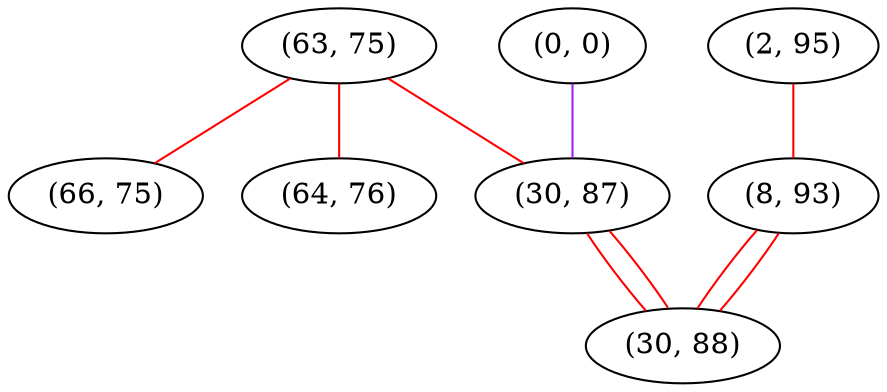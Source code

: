 graph "" {
"(63, 75)";
"(0, 0)";
"(2, 95)";
"(66, 75)";
"(30, 87)";
"(64, 76)";
"(8, 93)";
"(30, 88)";
"(63, 75)" -- "(66, 75)"  [color=red, key=0, weight=1];
"(63, 75)" -- "(30, 87)"  [color=red, key=0, weight=1];
"(63, 75)" -- "(64, 76)"  [color=red, key=0, weight=1];
"(0, 0)" -- "(30, 87)"  [color=purple, key=0, weight=4];
"(2, 95)" -- "(8, 93)"  [color=red, key=0, weight=1];
"(30, 87)" -- "(30, 88)"  [color=red, key=0, weight=1];
"(30, 87)" -- "(30, 88)"  [color=red, key=1, weight=1];
"(8, 93)" -- "(30, 88)"  [color=red, key=0, weight=1];
"(8, 93)" -- "(30, 88)"  [color=red, key=1, weight=1];
}
